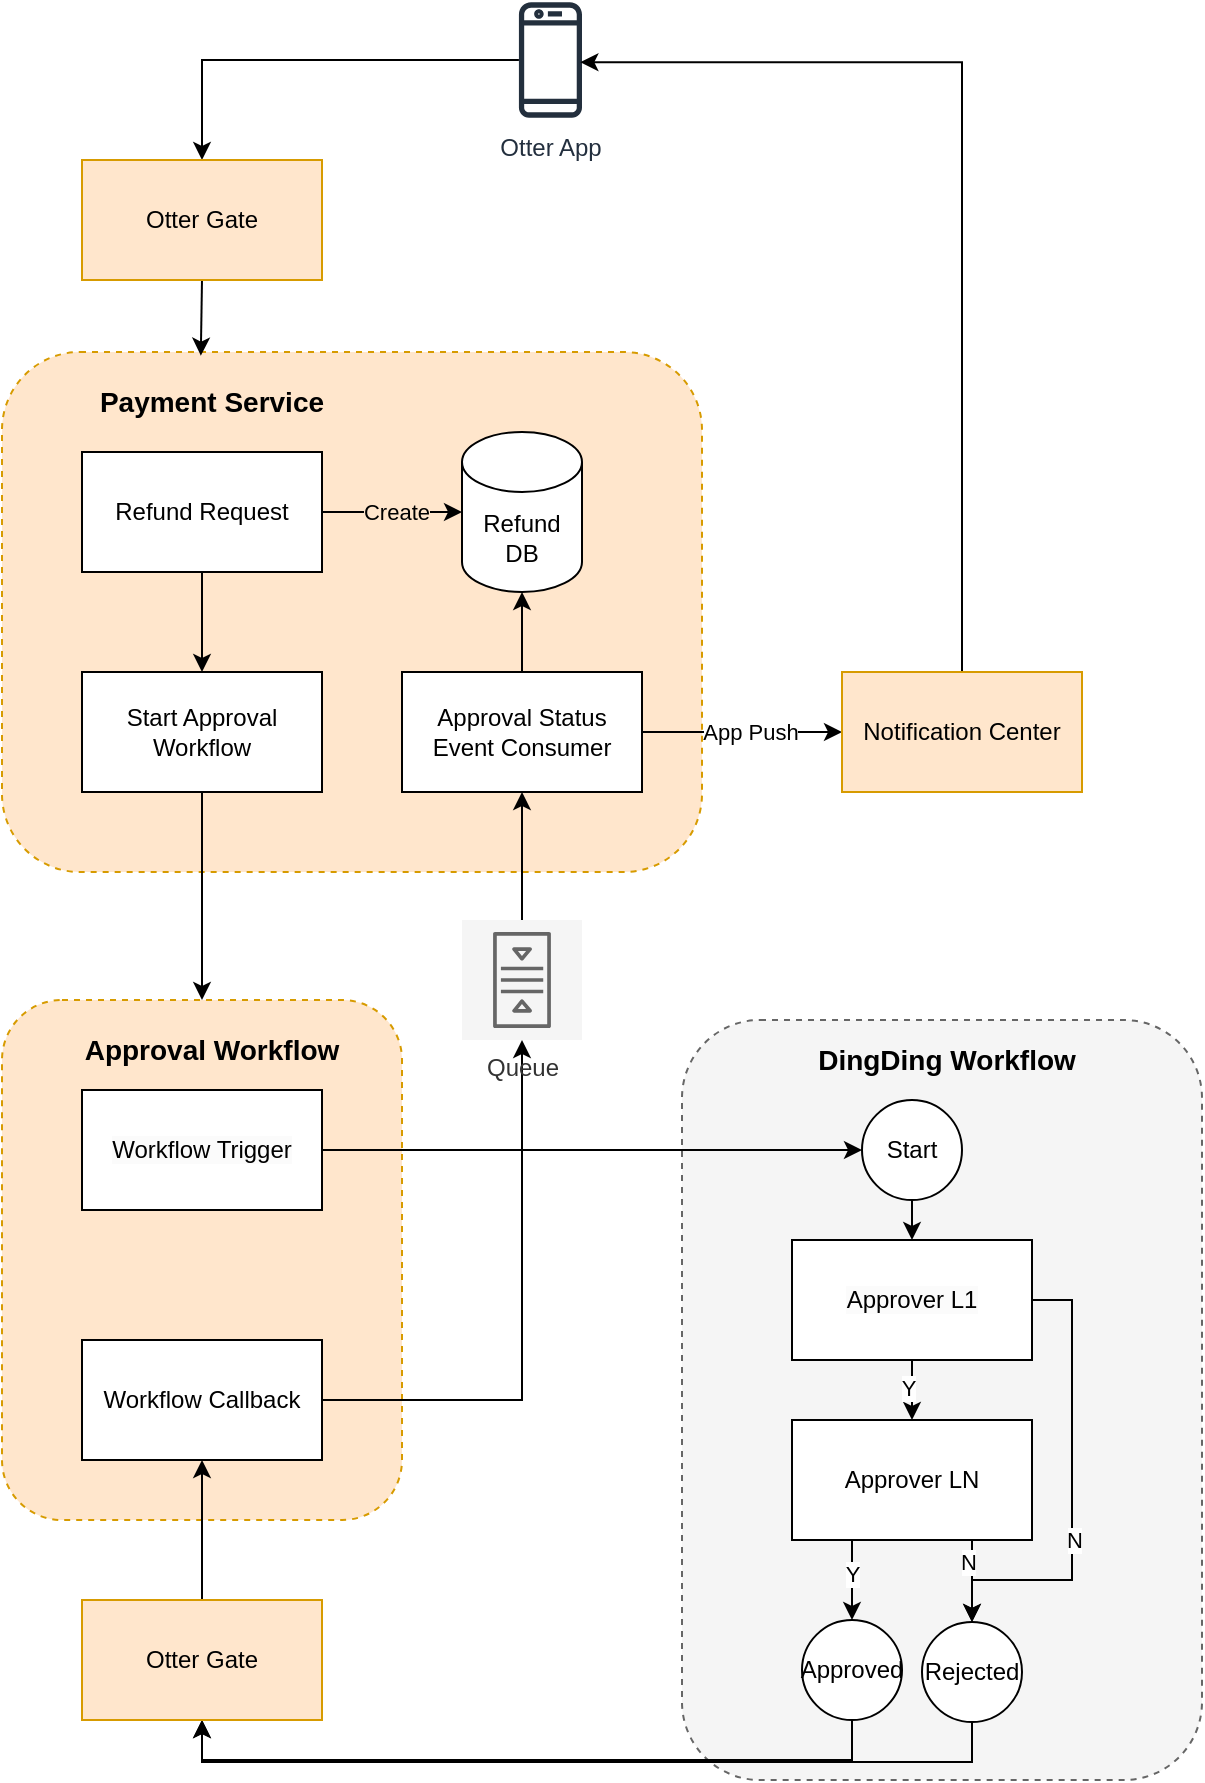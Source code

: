 <mxfile version="22.0.4" type="github">
  <diagram name="Page-1" id="4uHMcKMRvg0_LEWAuXip">
    <mxGraphModel dx="1969" dy="1242" grid="1" gridSize="10" guides="1" tooltips="1" connect="1" arrows="1" fold="1" page="1" pageScale="1" pageWidth="850" pageHeight="1100" math="0" shadow="0">
      <root>
        <mxCell id="0" />
        <mxCell id="1" parent="0" />
        <mxCell id="o_j3ER19nrDaT_RUkGzO-40" value="" style="rounded=1;whiteSpace=wrap;html=1;dashed=1;fillColor=#ffe6cc;strokeColor=#d79b00;" parent="1" vertex="1">
          <mxGeometry x="60" y="196" width="350" height="260" as="geometry" />
        </mxCell>
        <mxCell id="o_j3ER19nrDaT_RUkGzO-16" value="" style="rounded=1;whiteSpace=wrap;html=1;dashed=1;fillColor=#f5f5f5;fontColor=#333333;strokeColor=#666666;" parent="1" vertex="1">
          <mxGeometry x="400" y="530" width="260" height="380" as="geometry" />
        </mxCell>
        <mxCell id="o_j3ER19nrDaT_RUkGzO-13" value="" style="rounded=1;whiteSpace=wrap;html=1;dashed=1;fillColor=#ffe6cc;strokeColor=#d79b00;" parent="1" vertex="1">
          <mxGeometry x="60" y="520" width="200" height="260" as="geometry" />
        </mxCell>
        <mxCell id="o_j3ER19nrDaT_RUkGzO-6" value="" style="edgeStyle=orthogonalEdgeStyle;rounded=0;orthogonalLoop=1;jettySize=auto;html=1;entryX=0.5;entryY=0;entryDx=0;entryDy=0;" parent="1" source="o_j3ER19nrDaT_RUkGzO-3" target="o_j3ER19nrDaT_RUkGzO-59" edge="1">
          <mxGeometry relative="1" as="geometry" />
        </mxCell>
        <mxCell id="o_j3ER19nrDaT_RUkGzO-3" value="Otter App" style="sketch=0;outlineConnect=0;fontColor=#232F3E;gradientColor=none;fillColor=#232F3D;strokeColor=none;dashed=0;verticalLabelPosition=bottom;verticalAlign=top;align=center;html=1;fontSize=12;fontStyle=0;aspect=fixed;pointerEvents=1;shape=mxgraph.aws4.mobile_client;" parent="1" vertex="1">
          <mxGeometry x="318.46" y="20" width="31.54" height="60" as="geometry" />
        </mxCell>
        <mxCell id="o_j3ER19nrDaT_RUkGzO-44" style="edgeStyle=orthogonalEdgeStyle;rounded=0;orthogonalLoop=1;jettySize=auto;html=1;exitX=0.5;exitY=1;exitDx=0;exitDy=0;" parent="1" source="o_j3ER19nrDaT_RUkGzO-5" target="o_j3ER19nrDaT_RUkGzO-42" edge="1">
          <mxGeometry relative="1" as="geometry" />
        </mxCell>
        <mxCell id="o_j3ER19nrDaT_RUkGzO-47" style="edgeStyle=orthogonalEdgeStyle;rounded=0;orthogonalLoop=1;jettySize=auto;html=1;exitX=1;exitY=0.5;exitDx=0;exitDy=0;" parent="1" source="o_j3ER19nrDaT_RUkGzO-5" target="o_j3ER19nrDaT_RUkGzO-9" edge="1">
          <mxGeometry relative="1" as="geometry" />
        </mxCell>
        <mxCell id="o_j3ER19nrDaT_RUkGzO-48" value="Create" style="edgeLabel;html=1;align=center;verticalAlign=middle;resizable=0;points=[];labelBackgroundColor=#ffe6cc;" parent="o_j3ER19nrDaT_RUkGzO-47" vertex="1" connectable="0">
          <mxGeometry x="-0.273" y="-3" relative="1" as="geometry">
            <mxPoint x="11" y="-3" as="offset" />
          </mxGeometry>
        </mxCell>
        <mxCell id="o_j3ER19nrDaT_RUkGzO-5" value="Refund Request" style="rounded=0;whiteSpace=wrap;html=1;" parent="1" vertex="1">
          <mxGeometry x="100" y="246" width="120" height="60" as="geometry" />
        </mxCell>
        <mxCell id="o_j3ER19nrDaT_RUkGzO-9" value="Refund&lt;br&gt;DB" style="shape=cylinder3;whiteSpace=wrap;html=1;boundedLbl=1;backgroundOutline=1;size=15;" parent="1" vertex="1">
          <mxGeometry x="290" y="236" width="60" height="80" as="geometry" />
        </mxCell>
        <mxCell id="o_j3ER19nrDaT_RUkGzO-57" style="edgeStyle=orthogonalEdgeStyle;rounded=0;orthogonalLoop=1;jettySize=auto;html=1;exitX=1;exitY=0.5;exitDx=0;exitDy=0;" parent="1" source="o_j3ER19nrDaT_RUkGzO-12" target="o_j3ER19nrDaT_RUkGzO-21" edge="1">
          <mxGeometry relative="1" as="geometry" />
        </mxCell>
        <mxCell id="o_j3ER19nrDaT_RUkGzO-12" value="&lt;span style=&quot;color: rgb(0, 0, 0); font-family: Helvetica; font-size: 12px; font-style: normal; font-variant-ligatures: normal; font-variant-caps: normal; font-weight: 400; letter-spacing: normal; orphans: 2; text-align: center; text-indent: 0px; text-transform: none; widows: 2; word-spacing: 0px; -webkit-text-stroke-width: 0px; background-color: rgb(251, 251, 251); text-decoration-thickness: initial; text-decoration-style: initial; text-decoration-color: initial; float: none; display: inline !important;&quot;&gt;Workflow Trigger&lt;/span&gt;" style="rounded=0;whiteSpace=wrap;html=1;" parent="1" vertex="1">
          <mxGeometry x="100" y="565" width="120" height="60" as="geometry" />
        </mxCell>
        <mxCell id="o_j3ER19nrDaT_RUkGzO-14" value="&lt;font style=&quot;font-size: 14px;&quot;&gt;&lt;b&gt;Approval Workflow&lt;/b&gt;&lt;/font&gt;" style="text;html=1;strokeColor=none;fillColor=none;align=center;verticalAlign=middle;whiteSpace=wrap;rounded=0;" parent="1" vertex="1">
          <mxGeometry x="100" y="530" width="130" height="30" as="geometry" />
        </mxCell>
        <mxCell id="o_j3ER19nrDaT_RUkGzO-46" style="edgeStyle=orthogonalEdgeStyle;rounded=0;orthogonalLoop=1;jettySize=auto;html=1;exitX=1;exitY=0.5;exitDx=0;exitDy=0;" parent="1" source="o_j3ER19nrDaT_RUkGzO-15" target="o_j3ER19nrDaT_RUkGzO-45" edge="1">
          <mxGeometry relative="1" as="geometry" />
        </mxCell>
        <mxCell id="o_j3ER19nrDaT_RUkGzO-15" value="Workflow Callback" style="rounded=0;whiteSpace=wrap;html=1;" parent="1" vertex="1">
          <mxGeometry x="100" y="690" width="120" height="60" as="geometry" />
        </mxCell>
        <mxCell id="o_j3ER19nrDaT_RUkGzO-26" style="edgeStyle=orthogonalEdgeStyle;rounded=0;orthogonalLoop=1;jettySize=auto;html=1;exitX=0.5;exitY=1;exitDx=0;exitDy=0;" parent="1" source="o_j3ER19nrDaT_RUkGzO-17" target="o_j3ER19nrDaT_RUkGzO-19" edge="1">
          <mxGeometry relative="1" as="geometry" />
        </mxCell>
        <mxCell id="o_j3ER19nrDaT_RUkGzO-34" value="Y" style="edgeLabel;html=1;align=center;verticalAlign=middle;resizable=0;points=[];" parent="o_j3ER19nrDaT_RUkGzO-26" vertex="1" connectable="0">
          <mxGeometry x="0.346" y="-2" relative="1" as="geometry">
            <mxPoint as="offset" />
          </mxGeometry>
        </mxCell>
        <mxCell id="o_j3ER19nrDaT_RUkGzO-28" style="edgeStyle=orthogonalEdgeStyle;rounded=0;orthogonalLoop=1;jettySize=auto;html=1;exitX=1;exitY=0.5;exitDx=0;exitDy=0;entryX=0.5;entryY=0;entryDx=0;entryDy=0;" parent="1" source="o_j3ER19nrDaT_RUkGzO-17" target="o_j3ER19nrDaT_RUkGzO-25" edge="1">
          <mxGeometry relative="1" as="geometry">
            <Array as="points">
              <mxPoint x="595" y="670" />
              <mxPoint x="595" y="810" />
              <mxPoint x="545" y="810" />
            </Array>
          </mxGeometry>
        </mxCell>
        <mxCell id="o_j3ER19nrDaT_RUkGzO-31" value="N" style="edgeLabel;html=1;align=center;verticalAlign=middle;resizable=0;points=[];" parent="o_j3ER19nrDaT_RUkGzO-28" vertex="1" connectable="0">
          <mxGeometry x="0.081" y="-4" relative="1" as="geometry">
            <mxPoint x="5" y="15" as="offset" />
          </mxGeometry>
        </mxCell>
        <mxCell id="o_j3ER19nrDaT_RUkGzO-17" value="&lt;span style=&quot;color: rgb(0, 0, 0); font-family: Helvetica; font-size: 12px; font-style: normal; font-variant-ligatures: normal; font-variant-caps: normal; font-weight: 400; letter-spacing: normal; orphans: 2; text-align: center; text-indent: 0px; text-transform: none; widows: 2; word-spacing: 0px; -webkit-text-stroke-width: 0px; background-color: rgb(251, 251, 251); text-decoration-thickness: initial; text-decoration-style: initial; text-decoration-color: initial; float: none; display: inline !important;&quot;&gt;Approver L1&lt;/span&gt;" style="rounded=0;whiteSpace=wrap;html=1;" parent="1" vertex="1">
          <mxGeometry x="455" y="640" width="120" height="60" as="geometry" />
        </mxCell>
        <mxCell id="o_j3ER19nrDaT_RUkGzO-18" value="&lt;b&gt;&lt;font style=&quot;font-size: 14px;&quot;&gt;DingDing Workflow&lt;/font&gt;&lt;/b&gt;" style="text;html=1;strokeColor=none;fillColor=none;align=center;verticalAlign=middle;whiteSpace=wrap;rounded=0;" parent="1" vertex="1">
          <mxGeometry x="455" y="535" width="155" height="30" as="geometry" />
        </mxCell>
        <mxCell id="o_j3ER19nrDaT_RUkGzO-27" style="edgeStyle=orthogonalEdgeStyle;rounded=0;orthogonalLoop=1;jettySize=auto;html=1;exitX=0.25;exitY=1;exitDx=0;exitDy=0;entryX=0.5;entryY=0;entryDx=0;entryDy=0;" parent="1" source="o_j3ER19nrDaT_RUkGzO-19" target="o_j3ER19nrDaT_RUkGzO-22" edge="1">
          <mxGeometry relative="1" as="geometry" />
        </mxCell>
        <mxCell id="o_j3ER19nrDaT_RUkGzO-32" value="Y" style="edgeLabel;html=1;align=center;verticalAlign=middle;resizable=0;points=[];" parent="o_j3ER19nrDaT_RUkGzO-27" vertex="1" connectable="0">
          <mxGeometry x="-0.164" relative="1" as="geometry">
            <mxPoint as="offset" />
          </mxGeometry>
        </mxCell>
        <mxCell id="o_j3ER19nrDaT_RUkGzO-30" style="edgeStyle=orthogonalEdgeStyle;rounded=0;orthogonalLoop=1;jettySize=auto;html=1;exitX=0.75;exitY=1;exitDx=0;exitDy=0;entryX=0.5;entryY=0;entryDx=0;entryDy=0;" parent="1" source="o_j3ER19nrDaT_RUkGzO-19" target="o_j3ER19nrDaT_RUkGzO-25" edge="1">
          <mxGeometry relative="1" as="geometry" />
        </mxCell>
        <mxCell id="o_j3ER19nrDaT_RUkGzO-33" value="N" style="edgeLabel;html=1;align=center;verticalAlign=middle;resizable=0;points=[];" parent="o_j3ER19nrDaT_RUkGzO-30" vertex="1" connectable="0">
          <mxGeometry x="-0.481" y="-2" relative="1" as="geometry">
            <mxPoint as="offset" />
          </mxGeometry>
        </mxCell>
        <mxCell id="o_j3ER19nrDaT_RUkGzO-19" value="Approver LN" style="rounded=0;whiteSpace=wrap;html=1;" parent="1" vertex="1">
          <mxGeometry x="455" y="730" width="120" height="60" as="geometry" />
        </mxCell>
        <mxCell id="o_j3ER19nrDaT_RUkGzO-38" style="edgeStyle=orthogonalEdgeStyle;rounded=0;orthogonalLoop=1;jettySize=auto;html=1;exitX=0.5;exitY=1;exitDx=0;exitDy=0;entryX=0.5;entryY=0;entryDx=0;entryDy=0;" parent="1" source="o_j3ER19nrDaT_RUkGzO-21" target="o_j3ER19nrDaT_RUkGzO-17" edge="1">
          <mxGeometry relative="1" as="geometry" />
        </mxCell>
        <mxCell id="o_j3ER19nrDaT_RUkGzO-21" value="Start" style="ellipse;whiteSpace=wrap;html=1;aspect=fixed;" parent="1" vertex="1">
          <mxGeometry x="490" y="570" width="50" height="50" as="geometry" />
        </mxCell>
        <mxCell id="o_j3ER19nrDaT_RUkGzO-58" style="edgeStyle=orthogonalEdgeStyle;rounded=0;orthogonalLoop=1;jettySize=auto;html=1;exitX=0.5;exitY=1;exitDx=0;exitDy=0;" parent="1" source="o_j3ER19nrDaT_RUkGzO-22" edge="1">
          <mxGeometry relative="1" as="geometry">
            <Array as="points">
              <mxPoint x="485" y="900" />
              <mxPoint x="160" y="900" />
            </Array>
            <mxPoint x="160" y="880" as="targetPoint" />
          </mxGeometry>
        </mxCell>
        <mxCell id="o_j3ER19nrDaT_RUkGzO-22" value="Approved" style="ellipse;whiteSpace=wrap;html=1;aspect=fixed;" parent="1" vertex="1">
          <mxGeometry x="460" y="830" width="50" height="50" as="geometry" />
        </mxCell>
        <mxCell id="o_j3ER19nrDaT_RUkGzO-37" style="edgeStyle=orthogonalEdgeStyle;rounded=0;orthogonalLoop=1;jettySize=auto;html=1;exitX=0.5;exitY=1;exitDx=0;exitDy=0;entryX=0.5;entryY=1;entryDx=0;entryDy=0;" parent="1" source="o_j3ER19nrDaT_RUkGzO-25" target="0Br5wsLOPRUd37sEz9fp-1" edge="1">
          <mxGeometry relative="1" as="geometry">
            <Array as="points">
              <mxPoint x="545" y="901" />
              <mxPoint x="160" y="901" />
            </Array>
          </mxGeometry>
        </mxCell>
        <mxCell id="o_j3ER19nrDaT_RUkGzO-25" value="Rejected" style="ellipse;whiteSpace=wrap;html=1;aspect=fixed;" parent="1" vertex="1">
          <mxGeometry x="520" y="831" width="50" height="50" as="geometry" />
        </mxCell>
        <mxCell id="o_j3ER19nrDaT_RUkGzO-41" value="&lt;font style=&quot;font-size: 14px;&quot;&gt;&lt;b&gt;Payment Service&lt;/b&gt;&lt;/font&gt;" style="text;html=1;strokeColor=none;fillColor=none;align=center;verticalAlign=middle;whiteSpace=wrap;rounded=0;" parent="1" vertex="1">
          <mxGeometry x="100" y="206" width="130" height="30" as="geometry" />
        </mxCell>
        <mxCell id="o_j3ER19nrDaT_RUkGzO-50" style="edgeStyle=orthogonalEdgeStyle;rounded=0;orthogonalLoop=1;jettySize=auto;html=1;exitX=0.5;exitY=1;exitDx=0;exitDy=0;entryX=0.5;entryY=0;entryDx=0;entryDy=0;" parent="1" source="o_j3ER19nrDaT_RUkGzO-42" target="o_j3ER19nrDaT_RUkGzO-13" edge="1">
          <mxGeometry relative="1" as="geometry" />
        </mxCell>
        <mxCell id="o_j3ER19nrDaT_RUkGzO-42" value="Start Approval Workflow" style="rounded=0;whiteSpace=wrap;html=1;" parent="1" vertex="1">
          <mxGeometry x="100" y="356" width="120" height="60" as="geometry" />
        </mxCell>
        <mxCell id="o_j3ER19nrDaT_RUkGzO-51" style="edgeStyle=orthogonalEdgeStyle;rounded=0;orthogonalLoop=1;jettySize=auto;html=1;exitX=0.5;exitY=0;exitDx=0;exitDy=0;entryX=0.5;entryY=1;entryDx=0;entryDy=0;entryPerimeter=0;" parent="1" source="o_j3ER19nrDaT_RUkGzO-43" target="o_j3ER19nrDaT_RUkGzO-9" edge="1">
          <mxGeometry relative="1" as="geometry" />
        </mxCell>
        <mxCell id="o_j3ER19nrDaT_RUkGzO-54" style="edgeStyle=orthogonalEdgeStyle;rounded=0;orthogonalLoop=1;jettySize=auto;html=1;exitX=1;exitY=0.5;exitDx=0;exitDy=0;entryX=0;entryY=0.5;entryDx=0;entryDy=0;" parent="1" source="o_j3ER19nrDaT_RUkGzO-43" target="o_j3ER19nrDaT_RUkGzO-52" edge="1">
          <mxGeometry relative="1" as="geometry" />
        </mxCell>
        <mxCell id="o_j3ER19nrDaT_RUkGzO-55" value="App Push" style="edgeLabel;html=1;align=center;verticalAlign=middle;resizable=0;points=[];" parent="o_j3ER19nrDaT_RUkGzO-54" vertex="1" connectable="0">
          <mxGeometry x="0.068" relative="1" as="geometry">
            <mxPoint as="offset" />
          </mxGeometry>
        </mxCell>
        <mxCell id="o_j3ER19nrDaT_RUkGzO-43" value="Approval Status Event Consumer" style="rounded=0;whiteSpace=wrap;html=1;" parent="1" vertex="1">
          <mxGeometry x="260" y="356" width="120" height="60" as="geometry" />
        </mxCell>
        <mxCell id="o_j3ER19nrDaT_RUkGzO-49" style="edgeStyle=orthogonalEdgeStyle;rounded=0;orthogonalLoop=1;jettySize=auto;html=1;" parent="1" source="o_j3ER19nrDaT_RUkGzO-45" target="o_j3ER19nrDaT_RUkGzO-43" edge="1">
          <mxGeometry relative="1" as="geometry" />
        </mxCell>
        <mxCell id="o_j3ER19nrDaT_RUkGzO-45" value="Queue&lt;br&gt;" style="sketch=0;outlineConnect=0;fontColor=#333333;strokeColor=#666666;fillColor=#f5f5f5;dashed=0;verticalLabelPosition=bottom;verticalAlign=top;align=center;html=1;fontSize=12;fontStyle=0;aspect=fixed;shape=mxgraph.aws4.resourceIcon;resIcon=mxgraph.aws4.queue;direction=south;" parent="1" vertex="1">
          <mxGeometry x="290" y="480" width="60" height="60" as="geometry" />
        </mxCell>
        <mxCell id="o_j3ER19nrDaT_RUkGzO-53" style="edgeStyle=orthogonalEdgeStyle;rounded=0;orthogonalLoop=1;jettySize=auto;html=1;exitX=0.5;exitY=0;exitDx=0;exitDy=0;entryX=0.974;entryY=0.519;entryDx=0;entryDy=0;entryPerimeter=0;" parent="1" source="o_j3ER19nrDaT_RUkGzO-52" target="o_j3ER19nrDaT_RUkGzO-3" edge="1">
          <mxGeometry relative="1" as="geometry" />
        </mxCell>
        <mxCell id="o_j3ER19nrDaT_RUkGzO-52" value="Notification Center" style="rounded=0;whiteSpace=wrap;html=1;fillColor=#ffe6cc;strokeColor=#d79b00;" parent="1" vertex="1">
          <mxGeometry x="480" y="356" width="120" height="60" as="geometry" />
        </mxCell>
        <mxCell id="o_j3ER19nrDaT_RUkGzO-60" style="edgeStyle=orthogonalEdgeStyle;rounded=0;orthogonalLoop=1;jettySize=auto;html=1;exitX=0.5;exitY=1;exitDx=0;exitDy=0;entryX=0.284;entryY=0.007;entryDx=0;entryDy=0;entryPerimeter=0;" parent="1" source="o_j3ER19nrDaT_RUkGzO-59" target="o_j3ER19nrDaT_RUkGzO-40" edge="1">
          <mxGeometry relative="1" as="geometry" />
        </mxCell>
        <mxCell id="o_j3ER19nrDaT_RUkGzO-59" value="Otter Gate" style="rounded=0;whiteSpace=wrap;html=1;fillColor=#ffe6cc;strokeColor=#d79b00;" parent="1" vertex="1">
          <mxGeometry x="100" y="100" width="120" height="60" as="geometry" />
        </mxCell>
        <mxCell id="0Br5wsLOPRUd37sEz9fp-2" style="edgeStyle=orthogonalEdgeStyle;rounded=0;orthogonalLoop=1;jettySize=auto;html=1;exitX=0.5;exitY=0;exitDx=0;exitDy=0;entryX=0.5;entryY=1;entryDx=0;entryDy=0;" edge="1" parent="1" source="0Br5wsLOPRUd37sEz9fp-1" target="o_j3ER19nrDaT_RUkGzO-15">
          <mxGeometry relative="1" as="geometry" />
        </mxCell>
        <mxCell id="0Br5wsLOPRUd37sEz9fp-1" value="Otter Gate" style="rounded=0;whiteSpace=wrap;html=1;fillColor=#ffe6cc;strokeColor=#d79b00;" vertex="1" parent="1">
          <mxGeometry x="100" y="820" width="120" height="60" as="geometry" />
        </mxCell>
      </root>
    </mxGraphModel>
  </diagram>
</mxfile>
